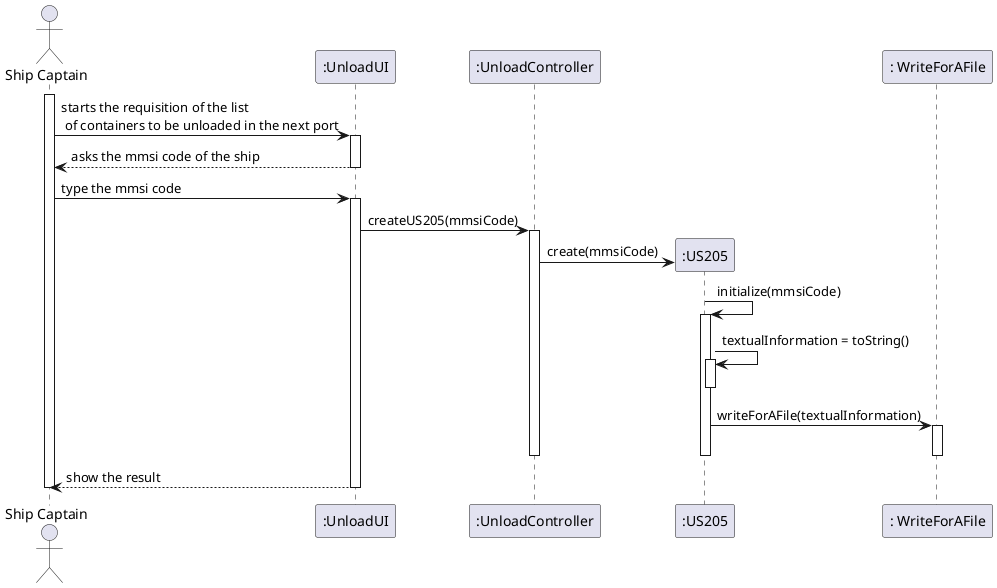 @startuml
'https://plantuml.com/class-diagram

actor "Ship Captain" as SC
participant ":UnloadUI" as UI
participant ":UnloadController" as CT
participant ":US205" as US
participant ": WriteForAFile" as WF



activate SC
SC -> UI : starts the requisition of the list \n of containers to be unloaded in the next port
activate UI
UI --> SC : asks the mmsi code of the ship
deactivate UI
SC -> UI : type the mmsi code


activate UI
UI->CT : createUS205(mmsiCode)
activate CT


CT -> US** : create(mmsiCode)

US -> US: initialize(mmsiCode)
activate US

US -> US : textualInformation = toString()
activate US
deactivate US
US -> WF : writeForAFile(textualInformation)

activate WF
deactivate WF

deactivate US

deactivate CT
UI-->SC : show the result
deactivate UI
deactivate SC
@enduml